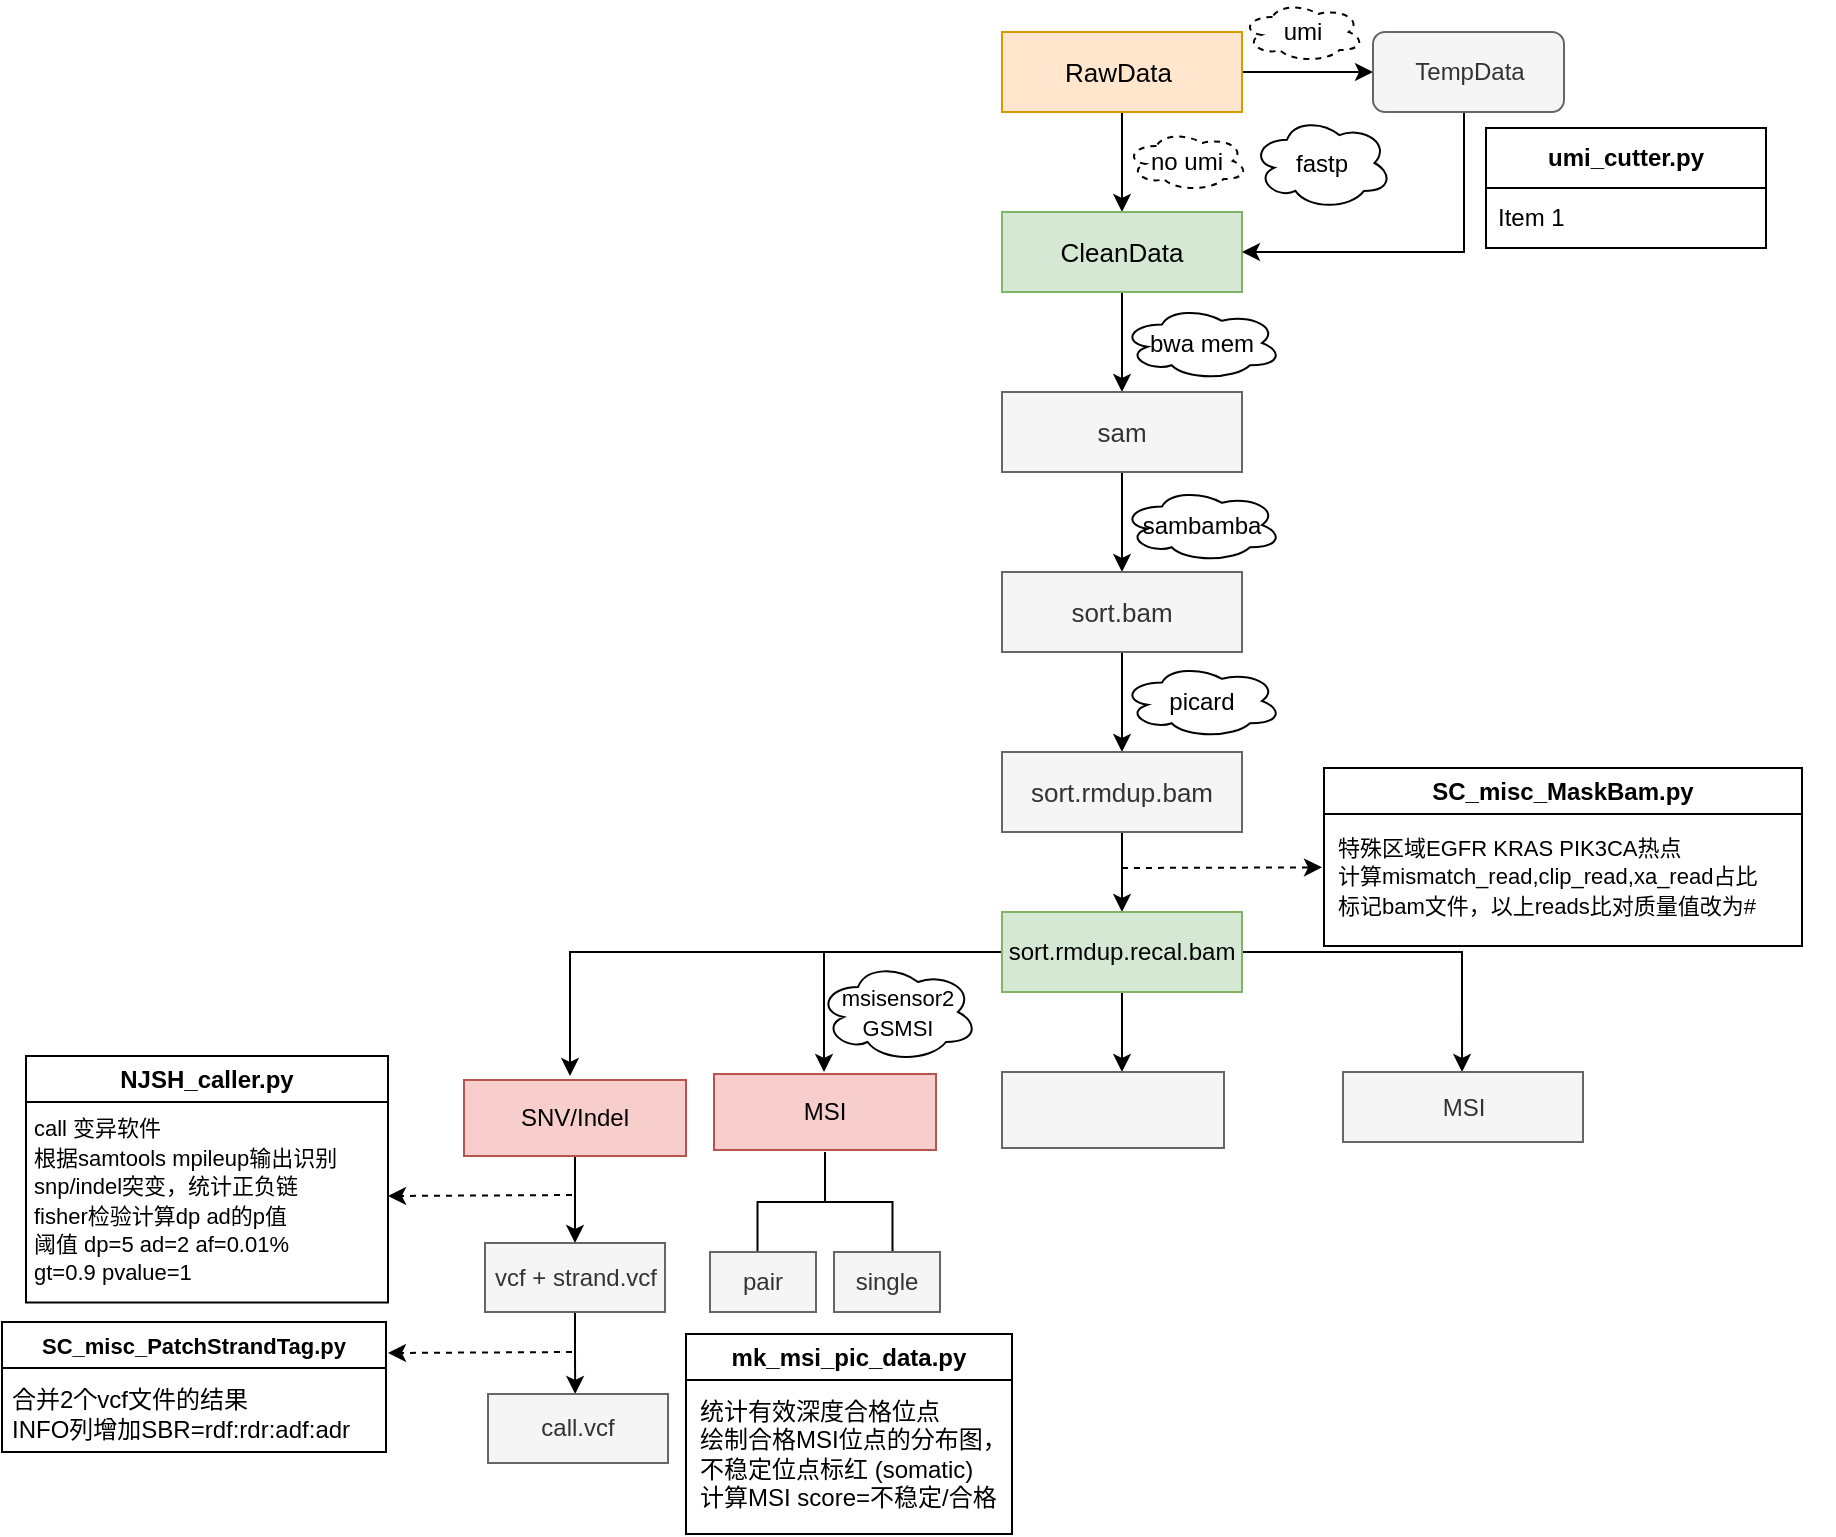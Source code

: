 <mxfile version="21.6.5" type="github">
  <diagram name="第 1 页" id="y7mgDd_W-GfWIQ72R-hq">
    <mxGraphModel dx="2206" dy="796" grid="1" gridSize="10" guides="1" tooltips="1" connect="1" arrows="1" fold="1" page="1" pageScale="1" pageWidth="827" pageHeight="1169" math="0" shadow="0">
      <root>
        <mxCell id="0" />
        <mxCell id="1" parent="0" />
        <mxCell id="T5tX93PLuEqdihj3-fVP-4" value="" style="edgeStyle=orthogonalEdgeStyle;rounded=0;orthogonalLoop=1;jettySize=auto;html=1;" edge="1" parent="1" source="T5tX93PLuEqdihj3-fVP-1" target="T5tX93PLuEqdihj3-fVP-3">
          <mxGeometry relative="1" as="geometry" />
        </mxCell>
        <mxCell id="T5tX93PLuEqdihj3-fVP-115" value="" style="edgeStyle=orthogonalEdgeStyle;rounded=0;orthogonalLoop=1;jettySize=auto;html=1;" edge="1" parent="1" source="T5tX93PLuEqdihj3-fVP-1" target="T5tX93PLuEqdihj3-fVP-116">
          <mxGeometry relative="1" as="geometry">
            <mxPoint x="617" y="50" as="targetPoint" />
          </mxGeometry>
        </mxCell>
        <mxCell id="T5tX93PLuEqdihj3-fVP-1" value="&lt;font style=&quot;font-size: 13px;&quot;&gt;RawData&amp;nbsp;&lt;/font&gt;" style="rounded=0;whiteSpace=wrap;html=1;fillColor=#ffe6cc;strokeColor=#d79b00;" vertex="1" parent="1">
          <mxGeometry x="357" y="30" width="120" height="40" as="geometry" />
        </mxCell>
        <mxCell id="T5tX93PLuEqdihj3-fVP-8" value="" style="edgeStyle=orthogonalEdgeStyle;rounded=0;orthogonalLoop=1;jettySize=auto;html=1;" edge="1" parent="1" source="T5tX93PLuEqdihj3-fVP-3" target="T5tX93PLuEqdihj3-fVP-7">
          <mxGeometry relative="1" as="geometry" />
        </mxCell>
        <mxCell id="T5tX93PLuEqdihj3-fVP-3" value="&lt;font style=&quot;font-size: 13px;&quot;&gt;CleanData&lt;/font&gt;" style="whiteSpace=wrap;html=1;fillColor=#d5e8d4;strokeColor=#82b366;rounded=0;" vertex="1" parent="1">
          <mxGeometry x="357" y="120" width="120" height="40" as="geometry" />
        </mxCell>
        <mxCell id="T5tX93PLuEqdihj3-fVP-16" value="" style="edgeStyle=orthogonalEdgeStyle;rounded=0;orthogonalLoop=1;jettySize=auto;html=1;" edge="1" parent="1" source="T5tX93PLuEqdihj3-fVP-7" target="T5tX93PLuEqdihj3-fVP-15">
          <mxGeometry relative="1" as="geometry" />
        </mxCell>
        <mxCell id="T5tX93PLuEqdihj3-fVP-7" value="&lt;font style=&quot;font-size: 13px;&quot;&gt;sam&lt;/font&gt;" style="rounded=0;whiteSpace=wrap;html=1;fillColor=#f5f5f5;strokeColor=#666666;fontColor=#333333;" vertex="1" parent="1">
          <mxGeometry x="357" y="210" width="120" height="40" as="geometry" />
        </mxCell>
        <mxCell id="T5tX93PLuEqdihj3-fVP-9" value="&lt;font style=&quot;font-size: 12px;&quot;&gt;bwa mem&lt;/font&gt;" style="ellipse;shape=cloud;whiteSpace=wrap;html=1;" vertex="1" parent="1">
          <mxGeometry x="417" y="167" width="80" height="37" as="geometry" />
        </mxCell>
        <mxCell id="T5tX93PLuEqdihj3-fVP-20" value="" style="edgeStyle=orthogonalEdgeStyle;rounded=0;orthogonalLoop=1;jettySize=auto;html=1;" edge="1" parent="1" source="T5tX93PLuEqdihj3-fVP-15" target="T5tX93PLuEqdihj3-fVP-19">
          <mxGeometry relative="1" as="geometry" />
        </mxCell>
        <mxCell id="T5tX93PLuEqdihj3-fVP-15" value="&lt;font style=&quot;font-size: 13px;&quot;&gt;sort.bam&lt;/font&gt;" style="rounded=0;whiteSpace=wrap;html=1;fillColor=#f5f5f5;strokeColor=#666666;fontColor=#333333;" vertex="1" parent="1">
          <mxGeometry x="357" y="300" width="120" height="40" as="geometry" />
        </mxCell>
        <mxCell id="T5tX93PLuEqdihj3-fVP-17" value="sambamba" style="ellipse;shape=cloud;whiteSpace=wrap;html=1;" vertex="1" parent="1">
          <mxGeometry x="417" y="258" width="80" height="37" as="geometry" />
        </mxCell>
        <mxCell id="T5tX93PLuEqdihj3-fVP-25" value="" style="edgeStyle=orthogonalEdgeStyle;rounded=0;orthogonalLoop=1;jettySize=auto;html=1;" edge="1" parent="1" source="T5tX93PLuEqdihj3-fVP-19" target="T5tX93PLuEqdihj3-fVP-24">
          <mxGeometry relative="1" as="geometry" />
        </mxCell>
        <mxCell id="T5tX93PLuEqdihj3-fVP-19" value="&lt;font style=&quot;font-size: 13px;&quot;&gt;sort.rmdup.bam&lt;/font&gt;" style="whiteSpace=wrap;html=1;fillColor=#f5f5f5;strokeColor=#666666;fontColor=#333333;rounded=0;" vertex="1" parent="1">
          <mxGeometry x="357" y="390" width="120" height="40" as="geometry" />
        </mxCell>
        <mxCell id="T5tX93PLuEqdihj3-fVP-21" value="picard" style="ellipse;shape=cloud;whiteSpace=wrap;html=1;" vertex="1" parent="1">
          <mxGeometry x="417" y="346" width="80" height="37" as="geometry" />
        </mxCell>
        <mxCell id="T5tX93PLuEqdihj3-fVP-51" value="" style="edgeStyle=orthogonalEdgeStyle;rounded=0;orthogonalLoop=1;jettySize=auto;html=1;" edge="1" parent="1" source="T5tX93PLuEqdihj3-fVP-24">
          <mxGeometry relative="1" as="geometry">
            <mxPoint x="417" y="550" as="targetPoint" />
          </mxGeometry>
        </mxCell>
        <mxCell id="T5tX93PLuEqdihj3-fVP-63" value="" style="edgeStyle=orthogonalEdgeStyle;rounded=0;orthogonalLoop=1;jettySize=auto;html=1;entryX=0.496;entryY=0;entryDx=0;entryDy=0;entryPerimeter=0;" edge="1" parent="1" target="T5tX93PLuEqdihj3-fVP-67">
          <mxGeometry relative="1" as="geometry">
            <mxPoint x="451" y="485" as="sourcePoint" />
            <mxPoint x="587" y="545" as="targetPoint" />
            <Array as="points">
              <mxPoint x="451" y="490" />
              <mxPoint x="587" y="490" />
            </Array>
          </mxGeometry>
        </mxCell>
        <mxCell id="T5tX93PLuEqdihj3-fVP-72" value="" style="edgeStyle=orthogonalEdgeStyle;rounded=0;orthogonalLoop=1;jettySize=auto;html=1;" edge="1" parent="1" source="T5tX93PLuEqdihj3-fVP-24">
          <mxGeometry relative="1" as="geometry">
            <mxPoint x="141" y="552" as="targetPoint" />
            <Array as="points">
              <mxPoint x="141" y="490" />
            </Array>
          </mxGeometry>
        </mxCell>
        <mxCell id="T5tX93PLuEqdihj3-fVP-24" value="&lt;font style=&quot;font-size: 12px;&quot;&gt;sort.rmdup.recal.bam&lt;/font&gt;" style="whiteSpace=wrap;html=1;fillColor=#d5e8d4;strokeColor=#82b366;rounded=0;" vertex="1" parent="1">
          <mxGeometry x="357" y="470" width="120" height="40" as="geometry" />
        </mxCell>
        <mxCell id="T5tX93PLuEqdihj3-fVP-40" value="" style="endArrow=classic;html=1;rounded=0;dashed=1;" edge="1" parent="1">
          <mxGeometry width="50" height="50" relative="1" as="geometry">
            <mxPoint x="417" y="448" as="sourcePoint" />
            <mxPoint x="517" y="447.688" as="targetPoint" />
          </mxGeometry>
        </mxCell>
        <mxCell id="T5tX93PLuEqdihj3-fVP-45" value="SC_misc_MaskBam.py" style="swimlane;whiteSpace=wrap;html=1;" vertex="1" parent="1">
          <mxGeometry x="518" y="398" width="239" height="89" as="geometry">
            <mxRectangle x="518" y="435" width="139" height="30" as="alternateBounds" />
          </mxGeometry>
        </mxCell>
        <mxCell id="T5tX93PLuEqdihj3-fVP-46" value="&lt;font style=&quot;font-size: 11px;&quot;&gt;特殊区域EGFR KRAS PIK3CA热点&lt;br&gt;计算mismatch_read,clip_read,xa_read占比&lt;br style=&quot;font-size: 11px;&quot;&gt;标记bam文件，以上reads比对质量值改为#&lt;br&gt;&lt;/font&gt;" style="text;html=1;align=left;verticalAlign=middle;resizable=0;points=[];autosize=1;strokeColor=none;fillColor=none;" vertex="1" parent="T5tX93PLuEqdihj3-fVP-45">
          <mxGeometry x="5" y="24" width="250" height="60" as="geometry" />
        </mxCell>
        <mxCell id="T5tX93PLuEqdihj3-fVP-67" value="MSI" style="whiteSpace=wrap;html=1;fillColor=#f5f5f5;strokeColor=#666666;fontColor=#333333;rounded=0;" vertex="1" parent="1">
          <mxGeometry x="527.5" y="550" width="120" height="35" as="geometry" />
        </mxCell>
        <mxCell id="T5tX93PLuEqdihj3-fVP-77" value="MSI" style="rounded=0;whiteSpace=wrap;html=1;fillColor=#f8cecc;strokeColor=#b85450;" vertex="1" parent="1">
          <mxGeometry x="213" y="551" width="111" height="38" as="geometry" />
        </mxCell>
        <mxCell id="T5tX93PLuEqdihj3-fVP-79" value="" style="rounded=0;whiteSpace=wrap;html=1;fillColor=#f5f5f5;fontColor=#333333;strokeColor=#666666;" vertex="1" parent="1">
          <mxGeometry x="357" y="550" width="111" height="38" as="geometry" />
        </mxCell>
        <mxCell id="T5tX93PLuEqdihj3-fVP-134" value="" style="edgeStyle=orthogonalEdgeStyle;rounded=0;orthogonalLoop=1;jettySize=auto;html=1;" edge="1" parent="1" source="T5tX93PLuEqdihj3-fVP-80" target="T5tX93PLuEqdihj3-fVP-133">
          <mxGeometry relative="1" as="geometry" />
        </mxCell>
        <mxCell id="T5tX93PLuEqdihj3-fVP-80" value="SNV/Indel" style="rounded=0;whiteSpace=wrap;html=1;fillColor=#f8cecc;strokeColor=#b85450;" vertex="1" parent="1">
          <mxGeometry x="88" y="554" width="111" height="38" as="geometry" />
        </mxCell>
        <mxCell id="T5tX93PLuEqdihj3-fVP-87" value="" style="edgeStyle=orthogonalEdgeStyle;rounded=0;orthogonalLoop=1;jettySize=auto;html=1;" edge="1" parent="1">
          <mxGeometry relative="1" as="geometry">
            <mxPoint x="268" y="490" as="sourcePoint" />
            <mxPoint x="268" y="550" as="targetPoint" />
          </mxGeometry>
        </mxCell>
        <mxCell id="T5tX93PLuEqdihj3-fVP-88" value="&lt;font style=&quot;font-size: 11px;&quot;&gt;msisensor2&lt;br style=&quot;font-size: 11px;&quot;&gt;GSMSI&lt;/font&gt;" style="ellipse;shape=cloud;whiteSpace=wrap;html=1;" vertex="1" parent="1">
          <mxGeometry x="265" y="495" width="80" height="50" as="geometry" />
        </mxCell>
        <mxCell id="T5tX93PLuEqdihj3-fVP-95" value="" style="strokeWidth=1;html=1;shape=mxgraph.flowchart.annotation_2;align=left;labelPosition=right;pointerEvents=1;rotation=90;" vertex="1" parent="1">
          <mxGeometry x="243.5" y="581.25" width="50" height="67.5" as="geometry" />
        </mxCell>
        <mxCell id="T5tX93PLuEqdihj3-fVP-101" value="pair" style="rounded=0;whiteSpace=wrap;html=1;fillColor=#f5f5f5;fontColor=#333333;strokeColor=#666666;" vertex="1" parent="1">
          <mxGeometry x="211" y="640" width="53" height="30" as="geometry" />
        </mxCell>
        <mxCell id="T5tX93PLuEqdihj3-fVP-102" value="single" style="rounded=0;whiteSpace=wrap;html=1;fillColor=#f5f5f5;fontColor=#333333;strokeColor=#666666;" vertex="1" parent="1">
          <mxGeometry x="273" y="640" width="53" height="30" as="geometry" />
        </mxCell>
        <mxCell id="T5tX93PLuEqdihj3-fVP-103" value="mk_msi_pic_data.py" style="swimlane;whiteSpace=wrap;html=1;" vertex="1" parent="1">
          <mxGeometry x="199" y="681" width="163" height="100" as="geometry">
            <mxRectangle x="199" y="681" width="160" height="30" as="alternateBounds" />
          </mxGeometry>
        </mxCell>
        <mxCell id="T5tX93PLuEqdihj3-fVP-104" value="统计有效深度合格位点&lt;br&gt;绘制合格MSI位点的分布图，&lt;br&gt;不稳定位点标红 (somatic)&lt;br&gt;计算MSI score=不稳定/合格" style="text;html=1;align=left;verticalAlign=middle;resizable=0;points=[];autosize=1;strokeColor=none;fillColor=none;" vertex="1" parent="T5tX93PLuEqdihj3-fVP-103">
          <mxGeometry x="4.5" y="25" width="180" height="70" as="geometry" />
        </mxCell>
        <mxCell id="T5tX93PLuEqdihj3-fVP-125" style="edgeStyle=orthogonalEdgeStyle;rounded=0;orthogonalLoop=1;jettySize=auto;html=1;entryX=1;entryY=0.5;entryDx=0;entryDy=0;" edge="1" parent="1" source="T5tX93PLuEqdihj3-fVP-116" target="T5tX93PLuEqdihj3-fVP-3">
          <mxGeometry relative="1" as="geometry">
            <Array as="points">
              <mxPoint x="588" y="140" />
            </Array>
          </mxGeometry>
        </mxCell>
        <mxCell id="T5tX93PLuEqdihj3-fVP-116" value="TempData" style="rounded=1;whiteSpace=wrap;html=1;fillColor=#f5f5f5;fontColor=#333333;strokeColor=#666666;" vertex="1" parent="1">
          <mxGeometry x="542.5" y="30" width="95.5" height="40" as="geometry" />
        </mxCell>
        <mxCell id="T5tX93PLuEqdihj3-fVP-117" value="&lt;font style=&quot;font-size: 12px;&quot;&gt;umi&lt;/font&gt;" style="ellipse;shape=cloud;whiteSpace=wrap;html=1;dashed=1;" vertex="1" parent="1">
          <mxGeometry x="477" y="15" width="61" height="30" as="geometry" />
        </mxCell>
        <mxCell id="T5tX93PLuEqdihj3-fVP-127" value="&lt;b&gt;umi_cutter.py&lt;/b&gt;" style="swimlane;fontStyle=0;childLayout=stackLayout;horizontal=1;startSize=30;horizontalStack=0;resizeParent=1;resizeParentMax=0;resizeLast=0;collapsible=1;marginBottom=0;whiteSpace=wrap;html=1;" vertex="1" parent="1">
          <mxGeometry x="599" y="78" width="140" height="60" as="geometry">
            <mxRectangle x="591" y="78" width="120" height="30" as="alternateBounds" />
          </mxGeometry>
        </mxCell>
        <mxCell id="T5tX93PLuEqdihj3-fVP-128" value="Item 1" style="text;strokeColor=none;fillColor=none;align=left;verticalAlign=middle;spacingLeft=4;spacingRight=4;overflow=hidden;points=[[0,0.5],[1,0.5]];portConstraint=eastwest;rotatable=0;whiteSpace=wrap;html=1;" vertex="1" parent="T5tX93PLuEqdihj3-fVP-127">
          <mxGeometry y="30" width="140" height="30" as="geometry" />
        </mxCell>
        <mxCell id="T5tX93PLuEqdihj3-fVP-137" value="" style="edgeStyle=orthogonalEdgeStyle;rounded=0;orthogonalLoop=1;jettySize=auto;html=1;" edge="1" parent="1" source="T5tX93PLuEqdihj3-fVP-133">
          <mxGeometry relative="1" as="geometry">
            <mxPoint x="143.6" y="711" as="targetPoint" />
          </mxGeometry>
        </mxCell>
        <mxCell id="T5tX93PLuEqdihj3-fVP-133" value="vcf + strand.vcf" style="whiteSpace=wrap;html=1;fillColor=#f5f5f5;strokeColor=#666666;rounded=0;fontColor=#333333;" vertex="1" parent="1">
          <mxGeometry x="98.5" y="635.5" width="90" height="34.5" as="geometry" />
        </mxCell>
        <mxCell id="T5tX93PLuEqdihj3-fVP-141" value="call.vcf" style="whiteSpace=wrap;html=1;fillColor=#f5f5f5;strokeColor=#666666;rounded=0;fontColor=#333333;" vertex="1" parent="1">
          <mxGeometry x="100" y="711" width="90" height="34.5" as="geometry" />
        </mxCell>
        <mxCell id="T5tX93PLuEqdihj3-fVP-143" value="&lt;font style=&quot;font-size: 12px;&quot;&gt;no umi&lt;/font&gt;" style="ellipse;shape=cloud;whiteSpace=wrap;html=1;dashed=1;" vertex="1" parent="1">
          <mxGeometry x="419" y="79.5" width="61" height="30" as="geometry" />
        </mxCell>
        <mxCell id="T5tX93PLuEqdihj3-fVP-147" value="fastp" style="ellipse;shape=cloud;whiteSpace=wrap;html=1;" vertex="1" parent="1">
          <mxGeometry x="482" y="72.25" width="70" height="46.5" as="geometry" />
        </mxCell>
        <mxCell id="T5tX93PLuEqdihj3-fVP-148" value="" style="endArrow=classic;html=1;rounded=0;dashed=1;" edge="1" parent="1">
          <mxGeometry width="50" height="50" relative="1" as="geometry">
            <mxPoint x="142" y="611.5" as="sourcePoint" />
            <mxPoint x="50" y="612" as="targetPoint" />
          </mxGeometry>
        </mxCell>
        <mxCell id="T5tX93PLuEqdihj3-fVP-150" value="" style="endArrow=classic;html=1;rounded=0;dashed=1;" edge="1" parent="1">
          <mxGeometry width="50" height="50" relative="1" as="geometry">
            <mxPoint x="142" y="690" as="sourcePoint" />
            <mxPoint x="50" y="690.5" as="targetPoint" />
          </mxGeometry>
        </mxCell>
        <mxCell id="T5tX93PLuEqdihj3-fVP-151" value="&lt;font style=&quot;font-size: 11px;&quot;&gt;SC_misc_PatchStrandTag.py&lt;/font&gt;" style="swimlane;whiteSpace=wrap;html=1;" vertex="1" parent="1">
          <mxGeometry x="-143" y="675" width="192" height="65" as="geometry">
            <mxRectangle x="-132" y="674" width="142" height="30" as="alternateBounds" />
          </mxGeometry>
        </mxCell>
        <mxCell id="T5tX93PLuEqdihj3-fVP-152" value="合并2个vcf文件的结果&lt;br&gt;INFO列增加SBR=rdf:rdr:adf:adr" style="text;html=1;align=left;verticalAlign=middle;resizable=0;points=[];autosize=1;strokeColor=none;fillColor=none;" vertex="1" parent="T5tX93PLuEqdihj3-fVP-151">
          <mxGeometry x="3" y="25.5" width="190" height="40" as="geometry" />
        </mxCell>
        <mxCell id="T5tX93PLuEqdihj3-fVP-154" value="NJSH_caller.py" style="swimlane;whiteSpace=wrap;html=1;" vertex="1" parent="1">
          <mxGeometry x="-131" y="542" width="181" height="123.25" as="geometry">
            <mxRectangle x="-120" y="681" width="142" height="30" as="alternateBounds" />
          </mxGeometry>
        </mxCell>
        <mxCell id="T5tX93PLuEqdihj3-fVP-155" value="&lt;font style=&quot;font-size: 11px;&quot;&gt;call 变异软件&lt;br style=&quot;font-size: 11px;&quot;&gt;根据samtools&amp;nbsp;mpileup输出识别&lt;br&gt;snp/indel突变，统计正负链&lt;br style=&quot;font-size: 11px;&quot;&gt;fisher检验计算dp ad的p值&lt;br style=&quot;font-size: 11px;&quot;&gt;阈值 dp=5 ad=2 af=0.01% &lt;br style=&quot;font-size: 11px;&quot;&gt;gt=0.9 pvalue=1&lt;/font&gt;" style="text;html=1;align=left;verticalAlign=middle;resizable=0;points=[];autosize=1;strokeColor=none;fillColor=none;" vertex="1" parent="T5tX93PLuEqdihj3-fVP-154">
          <mxGeometry x="2" y="22.25" width="190" height="100" as="geometry" />
        </mxCell>
      </root>
    </mxGraphModel>
  </diagram>
</mxfile>

